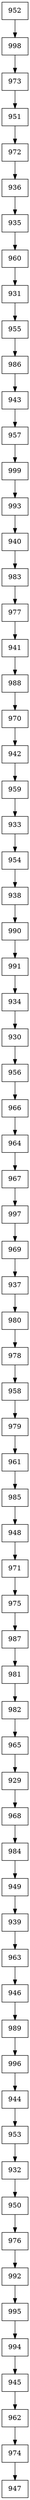 digraph G {
  node [shape=record];
  node0 [label="{952}"];
  node0 -> node1;
  node1 [label="{998}"];
  node1 -> node2;
  node2 [label="{973}"];
  node2 -> node3;
  node3 [label="{951}"];
  node3 -> node4;
  node4 [label="{972}"];
  node4 -> node5;
  node5 [label="{936}"];
  node5 -> node6;
  node6 [label="{935}"];
  node6 -> node7;
  node7 [label="{960}"];
  node7 -> node8;
  node8 [label="{931}"];
  node8 -> node9;
  node9 [label="{955}"];
  node9 -> node10;
  node10 [label="{986}"];
  node10 -> node11;
  node11 [label="{943}"];
  node11 -> node12;
  node12 [label="{957}"];
  node12 -> node13;
  node13 [label="{999}"];
  node13 -> node14;
  node14 [label="{993}"];
  node14 -> node15;
  node15 [label="{940}"];
  node15 -> node16;
  node16 [label="{983}"];
  node16 -> node17;
  node17 [label="{977}"];
  node17 -> node18;
  node18 [label="{941}"];
  node18 -> node19;
  node19 [label="{988}"];
  node19 -> node20;
  node20 [label="{970}"];
  node20 -> node21;
  node21 [label="{942}"];
  node21 -> node22;
  node22 [label="{959}"];
  node22 -> node23;
  node23 [label="{933}"];
  node23 -> node24;
  node24 [label="{954}"];
  node24 -> node25;
  node25 [label="{938}"];
  node25 -> node26;
  node26 [label="{990}"];
  node26 -> node27;
  node27 [label="{991}"];
  node27 -> node28;
  node28 [label="{934}"];
  node28 -> node29;
  node29 [label="{930}"];
  node29 -> node30;
  node30 [label="{956}"];
  node30 -> node31;
  node31 [label="{966}"];
  node31 -> node32;
  node32 [label="{964}"];
  node32 -> node33;
  node33 [label="{967}"];
  node33 -> node34;
  node34 [label="{997}"];
  node34 -> node35;
  node35 [label="{969}"];
  node35 -> node36;
  node36 [label="{937}"];
  node36 -> node37;
  node37 [label="{980}"];
  node37 -> node38;
  node38 [label="{978}"];
  node38 -> node39;
  node39 [label="{958}"];
  node39 -> node40;
  node40 [label="{979}"];
  node40 -> node41;
  node41 [label="{961}"];
  node41 -> node42;
  node42 [label="{985}"];
  node42 -> node43;
  node43 [label="{948}"];
  node43 -> node44;
  node44 [label="{971}"];
  node44 -> node45;
  node45 [label="{975}"];
  node45 -> node46;
  node46 [label="{987}"];
  node46 -> node47;
  node47 [label="{981}"];
  node47 -> node48;
  node48 [label="{982}"];
  node48 -> node49;
  node49 [label="{965}"];
  node49 -> node50;
  node50 [label="{929}"];
  node50 -> node51;
  node51 [label="{968}"];
  node51 -> node52;
  node52 [label="{984}"];
  node52 -> node53;
  node53 [label="{949}"];
  node53 -> node54;
  node54 [label="{939}"];
  node54 -> node55;
  node55 [label="{963}"];
  node55 -> node56;
  node56 [label="{946}"];
  node56 -> node57;
  node57 [label="{989}"];
  node57 -> node58;
  node58 [label="{996}"];
  node58 -> node59;
  node59 [label="{944}"];
  node59 -> node60;
  node60 [label="{953}"];
  node60 -> node61;
  node61 [label="{932}"];
  node61 -> node62;
  node62 [label="{950}"];
  node62 -> node63;
  node63 [label="{976}"];
  node63 -> node64;
  node64 [label="{992}"];
  node64 -> node65;
  node65 [label="{995}"];
  node65 -> node66;
  node66 [label="{994}"];
  node66 -> node67;
  node67 [label="{945}"];
  node67 -> node68;
  node68 [label="{962}"];
  node68 -> node69;
  node69 [label="{974}"];
  node69 -> node70;
  node70 [label="{947}"];
}
